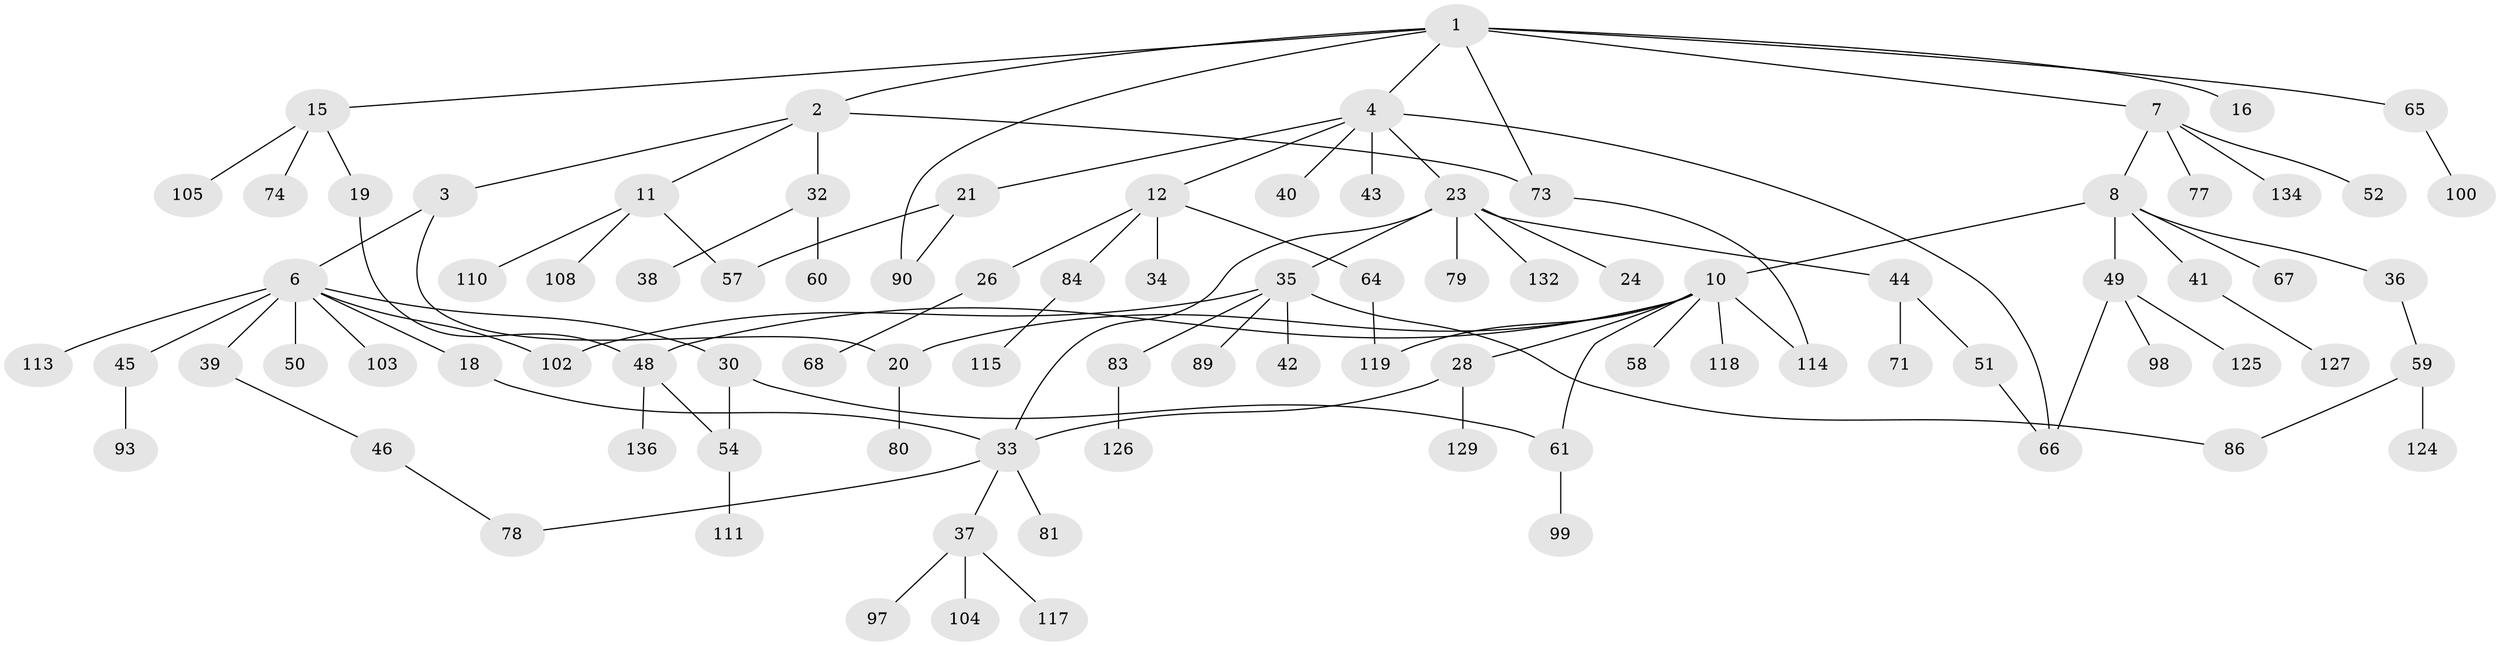 // Generated by graph-tools (version 1.1) at 2025/23/03/03/25 07:23:31]
// undirected, 91 vertices, 106 edges
graph export_dot {
graph [start="1"]
  node [color=gray90,style=filled];
  1 [super="+5"];
  2 [super="+27"];
  3 [super="+63"];
  4 [super="+9"];
  6 [super="+17"];
  7 [super="+13"];
  8 [super="+31"];
  10 [super="+14"];
  11 [super="+101"];
  12 [super="+133"];
  15;
  16;
  18 [super="+76"];
  19 [super="+96"];
  20;
  21 [super="+22"];
  23 [super="+25"];
  24;
  26 [super="+29"];
  28 [super="+85"];
  30;
  32 [super="+47"];
  33 [super="+116"];
  34;
  35 [super="+70"];
  36;
  37 [super="+92"];
  38;
  39;
  40 [super="+82"];
  41 [super="+122"];
  42 [super="+56"];
  43;
  44 [super="+53"];
  45 [super="+112"];
  46 [super="+55"];
  48 [super="+121"];
  49 [super="+69"];
  50;
  51 [super="+62"];
  52;
  54 [super="+109"];
  57 [super="+75"];
  58;
  59 [super="+94"];
  60;
  61 [super="+95"];
  64 [super="+91"];
  65;
  66;
  67;
  68;
  71 [super="+72"];
  73 [super="+87"];
  74;
  77 [super="+131"];
  78 [super="+135"];
  79;
  80 [super="+88"];
  81;
  83 [super="+107"];
  84 [super="+106"];
  86;
  89;
  90;
  93 [super="+120"];
  97;
  98;
  99;
  100;
  102;
  103;
  104 [super="+130"];
  105 [super="+123"];
  108;
  110;
  111;
  113;
  114;
  115;
  117;
  118;
  119 [super="+128"];
  124;
  125;
  126;
  127;
  129;
  132;
  134;
  136;
  1 -- 2;
  1 -- 4;
  1 -- 15;
  1 -- 65;
  1 -- 73;
  1 -- 16;
  1 -- 90;
  1 -- 7;
  2 -- 3;
  2 -- 11;
  2 -- 73;
  2 -- 32;
  3 -- 6;
  3 -- 20;
  4 -- 40;
  4 -- 66;
  4 -- 21;
  4 -- 23;
  4 -- 43;
  4 -- 12;
  6 -- 18;
  6 -- 39;
  6 -- 50;
  6 -- 102;
  6 -- 113;
  6 -- 103;
  6 -- 45;
  6 -- 30;
  7 -- 8;
  7 -- 77;
  7 -- 134;
  7 -- 52;
  8 -- 10;
  8 -- 49;
  8 -- 41;
  8 -- 67;
  8 -- 36;
  10 -- 28;
  10 -- 48;
  10 -- 119;
  10 -- 114;
  10 -- 58;
  10 -- 20;
  10 -- 118;
  10 -- 61;
  11 -- 57;
  11 -- 108;
  11 -- 110;
  12 -- 26;
  12 -- 34;
  12 -- 64;
  12 -- 84;
  15 -- 19;
  15 -- 74;
  15 -- 105;
  18 -- 33;
  19 -- 48;
  20 -- 80;
  21 -- 90;
  21 -- 57;
  23 -- 24;
  23 -- 44;
  23 -- 79;
  23 -- 35;
  23 -- 132;
  23 -- 33;
  26 -- 68;
  28 -- 33;
  28 -- 129;
  30 -- 54;
  30 -- 61;
  32 -- 38;
  32 -- 60;
  33 -- 37;
  33 -- 81;
  33 -- 78;
  35 -- 42;
  35 -- 83;
  35 -- 89;
  35 -- 102;
  35 -- 86;
  36 -- 59;
  37 -- 104;
  37 -- 97;
  37 -- 117;
  39 -- 46;
  41 -- 127;
  44 -- 51;
  44 -- 71;
  45 -- 93;
  46 -- 78;
  48 -- 136;
  48 -- 54;
  49 -- 98;
  49 -- 66;
  49 -- 125;
  51 -- 66;
  54 -- 111;
  59 -- 86;
  59 -- 124;
  61 -- 99;
  64 -- 119;
  65 -- 100;
  73 -- 114;
  83 -- 126;
  84 -- 115;
}
